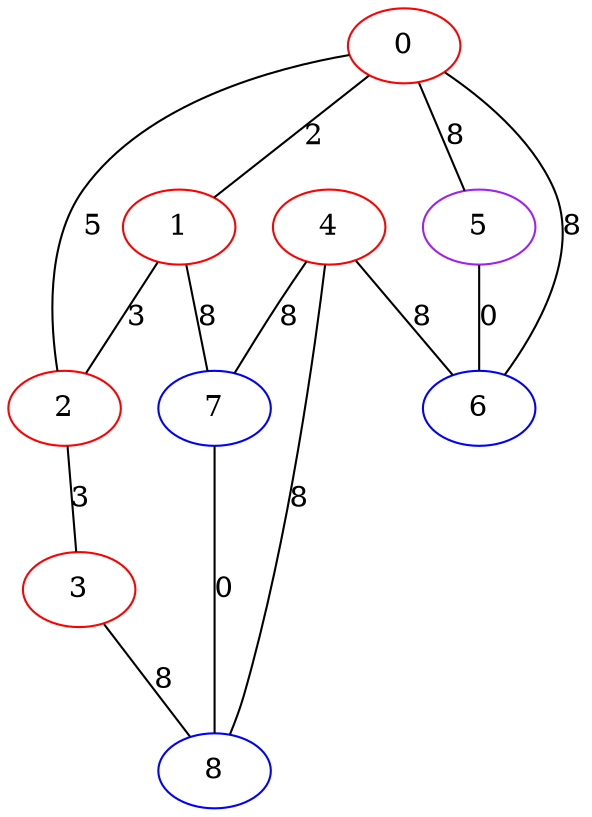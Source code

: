 graph "" {
0 [color=red, weight=1];
1 [color=red, weight=1];
2 [color=red, weight=1];
3 [color=red, weight=1];
4 [color=red, weight=1];
5 [color=purple, weight=4];
6 [color=blue, weight=3];
7 [color=blue, weight=3];
8 [color=blue, weight=3];
0 -- 1  [key=0, label=2];
0 -- 2  [key=0, label=5];
0 -- 5  [key=0, label=8];
0 -- 6  [key=0, label=8];
1 -- 2  [key=0, label=3];
1 -- 7  [key=0, label=8];
2 -- 3  [key=0, label=3];
3 -- 8  [key=0, label=8];
4 -- 8  [key=0, label=8];
4 -- 6  [key=0, label=8];
4 -- 7  [key=0, label=8];
5 -- 6  [key=0, label=0];
7 -- 8  [key=0, label=0];
}
